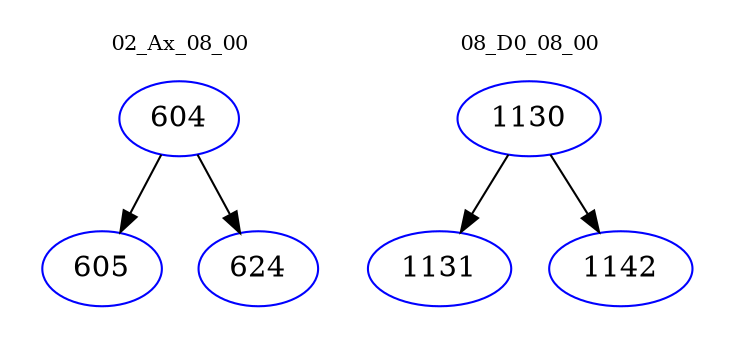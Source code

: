 digraph{
subgraph cluster_0 {
color = white
label = "02_Ax_08_00";
fontsize=10;
T0_604 [label="604", color="blue"]
T0_604 -> T0_605 [color="black"]
T0_605 [label="605", color="blue"]
T0_604 -> T0_624 [color="black"]
T0_624 [label="624", color="blue"]
}
subgraph cluster_1 {
color = white
label = "08_D0_08_00";
fontsize=10;
T1_1130 [label="1130", color="blue"]
T1_1130 -> T1_1131 [color="black"]
T1_1131 [label="1131", color="blue"]
T1_1130 -> T1_1142 [color="black"]
T1_1142 [label="1142", color="blue"]
}
}
